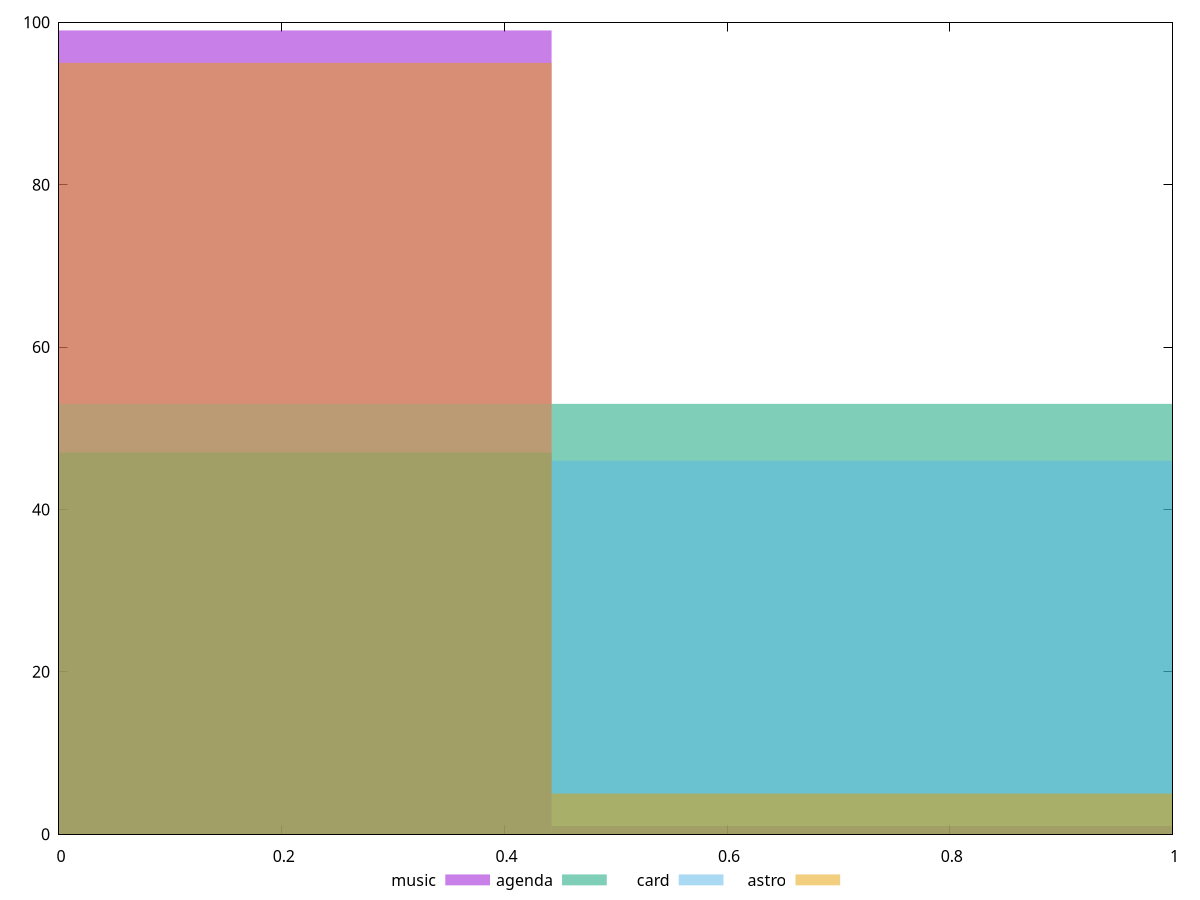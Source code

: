 reset

$music <<EOF
0 99
0.8847713696171985 1
EOF

$agenda <<EOF
0 47
0.8847713696171985 53
EOF

$card <<EOF
0 53
0.8847713696171985 46
EOF

$astro <<EOF
0.8847713696171985 5
0 95
EOF

set key outside below
set boxwidth 0.8847713696171985
set xrange [0:1]
set yrange [0:100]
set trange [0:100]
set style fill transparent solid 0.5 noborder
set terminal svg size 640, 520 enhanced background rgb 'white'
set output "reports/report_00027_2021-02-24T12-40-31.850Z/estimated-input-latency/comparison/histogram/all_score.svg"

plot $music title "music" with boxes, \
     $agenda title "agenda" with boxes, \
     $card title "card" with boxes, \
     $astro title "astro" with boxes

reset

